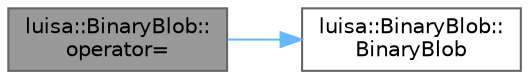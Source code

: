 digraph "luisa::BinaryBlob::operator="
{
 // LATEX_PDF_SIZE
  bgcolor="transparent";
  edge [fontname=Helvetica,fontsize=10,labelfontname=Helvetica,labelfontsize=10];
  node [fontname=Helvetica,fontsize=10,shape=box,height=0.2,width=0.4];
  rankdir="LR";
  Node1 [id="Node000001",label="luisa::BinaryBlob::\loperator=",height=0.2,width=0.4,color="gray40", fillcolor="grey60", style="filled", fontcolor="black",tooltip=" "];
  Node1 -> Node2 [id="edge2_Node000001_Node000002",color="steelblue1",style="solid",tooltip=" "];
  Node2 [id="Node000002",label="luisa::BinaryBlob::\lBinaryBlob",height=0.2,width=0.4,color="grey40", fillcolor="white", style="filled",URL="$classluisa_1_1_binary_blob.html#a464723cf2aee8bd421204ff655b9d569",tooltip=" "];
}
